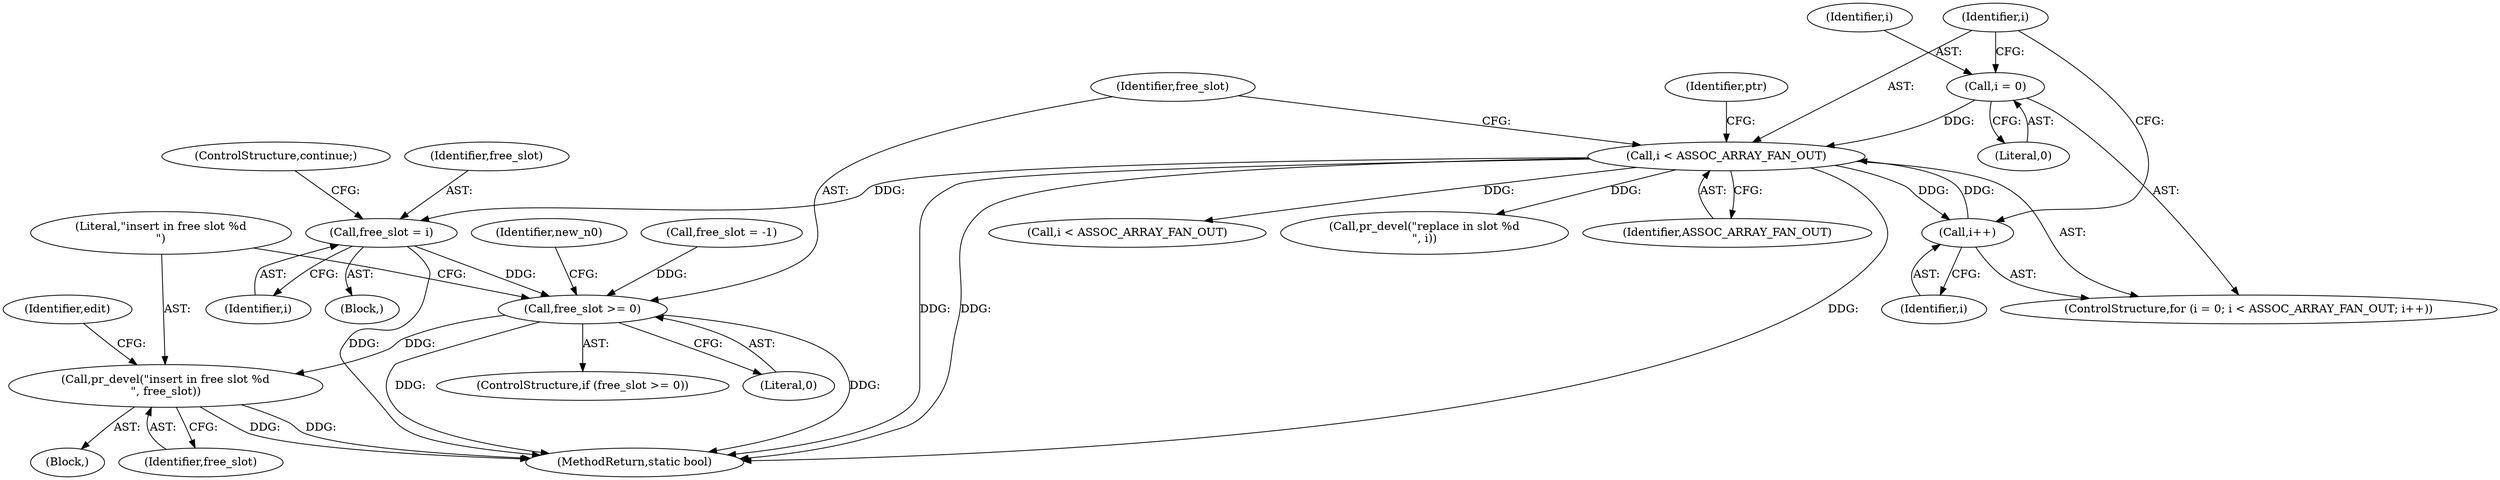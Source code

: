 digraph "0_linux_8d4a2ec1e0b41b0cf9a0c5cd4511da7f8e4f3de2@API" {
"1000195" [label="(Call,free_slot = i)"];
"1000178" [label="(Call,i < ASSOC_ARRAY_FAN_OUT)"];
"1000181" [label="(Call,i++)"];
"1000175" [label="(Call,i = 0)"];
"1000233" [label="(Call,free_slot >= 0)"];
"1000237" [label="(Call,pr_devel(\"insert in free slot %d\n\", free_slot))"];
"1000232" [label="(ControlStructure,if (free_slot >= 0))"];
"1000175" [label="(Call,i = 0)"];
"1000178" [label="(Call,i < ASSOC_ARRAY_FAN_OUT)"];
"1000181" [label="(Call,i++)"];
"1000177" [label="(Literal,0)"];
"1000196" [label="(Identifier,free_slot)"];
"1000233" [label="(Call,free_slot >= 0)"];
"1000237" [label="(Call,pr_devel(\"insert in free slot %d\n\", free_slot))"];
"1000198" [label="(ControlStructure,continue;)"];
"1000234" [label="(Identifier,free_slot)"];
"1000182" [label="(Identifier,i)"];
"1000261" [label="(Identifier,new_n0)"];
"1000176" [label="(Identifier,i)"];
"1000174" [label="(ControlStructure,for (i = 0; i < ASSOC_ARRAY_FAN_OUT; i++))"];
"1000307" [label="(Call,i < ASSOC_ARRAY_FAN_OUT)"];
"1000197" [label="(Identifier,i)"];
"1000235" [label="(Literal,0)"];
"1000170" [label="(Call,free_slot = -1)"];
"1000242" [label="(Identifier,edit)"];
"1000195" [label="(Call,free_slot = i)"];
"1000205" [label="(Call,pr_devel(\"replace in slot %d\n\", i))"];
"1000180" [label="(Identifier,ASSOC_ARRAY_FAN_OUT)"];
"1000236" [label="(Block,)"];
"1001248" [label="(MethodReturn,static bool)"];
"1000179" [label="(Identifier,i)"];
"1000239" [label="(Identifier,free_slot)"];
"1000185" [label="(Identifier,ptr)"];
"1000238" [label="(Literal,\"insert in free slot %d\n\")"];
"1000194" [label="(Block,)"];
"1000195" -> "1000194"  [label="AST: "];
"1000195" -> "1000197"  [label="CFG: "];
"1000196" -> "1000195"  [label="AST: "];
"1000197" -> "1000195"  [label="AST: "];
"1000198" -> "1000195"  [label="CFG: "];
"1000195" -> "1001248"  [label="DDG: "];
"1000178" -> "1000195"  [label="DDG: "];
"1000195" -> "1000233"  [label="DDG: "];
"1000178" -> "1000174"  [label="AST: "];
"1000178" -> "1000180"  [label="CFG: "];
"1000179" -> "1000178"  [label="AST: "];
"1000180" -> "1000178"  [label="AST: "];
"1000185" -> "1000178"  [label="CFG: "];
"1000234" -> "1000178"  [label="CFG: "];
"1000178" -> "1001248"  [label="DDG: "];
"1000178" -> "1001248"  [label="DDG: "];
"1000178" -> "1001248"  [label="DDG: "];
"1000181" -> "1000178"  [label="DDG: "];
"1000175" -> "1000178"  [label="DDG: "];
"1000178" -> "1000181"  [label="DDG: "];
"1000178" -> "1000205"  [label="DDG: "];
"1000178" -> "1000307"  [label="DDG: "];
"1000181" -> "1000174"  [label="AST: "];
"1000181" -> "1000182"  [label="CFG: "];
"1000182" -> "1000181"  [label="AST: "];
"1000179" -> "1000181"  [label="CFG: "];
"1000175" -> "1000174"  [label="AST: "];
"1000175" -> "1000177"  [label="CFG: "];
"1000176" -> "1000175"  [label="AST: "];
"1000177" -> "1000175"  [label="AST: "];
"1000179" -> "1000175"  [label="CFG: "];
"1000233" -> "1000232"  [label="AST: "];
"1000233" -> "1000235"  [label="CFG: "];
"1000234" -> "1000233"  [label="AST: "];
"1000235" -> "1000233"  [label="AST: "];
"1000238" -> "1000233"  [label="CFG: "];
"1000261" -> "1000233"  [label="CFG: "];
"1000233" -> "1001248"  [label="DDG: "];
"1000233" -> "1001248"  [label="DDG: "];
"1000170" -> "1000233"  [label="DDG: "];
"1000233" -> "1000237"  [label="DDG: "];
"1000237" -> "1000236"  [label="AST: "];
"1000237" -> "1000239"  [label="CFG: "];
"1000238" -> "1000237"  [label="AST: "];
"1000239" -> "1000237"  [label="AST: "];
"1000242" -> "1000237"  [label="CFG: "];
"1000237" -> "1001248"  [label="DDG: "];
"1000237" -> "1001248"  [label="DDG: "];
}
